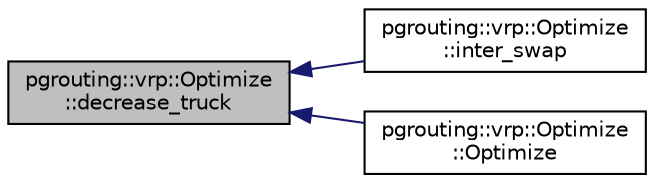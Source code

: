 digraph "pgrouting::vrp::Optimize::decrease_truck"
{
  edge [fontname="Helvetica",fontsize="10",labelfontname="Helvetica",labelfontsize="10"];
  node [fontname="Helvetica",fontsize="10",shape=record];
  rankdir="LR";
  Node280 [label="pgrouting::vrp::Optimize\l::decrease_truck",height=0.2,width=0.4,color="black", fillcolor="grey75", style="filled", fontcolor="black"];
  Node280 -> Node281 [dir="back",color="midnightblue",fontsize="10",style="solid",fontname="Helvetica"];
  Node281 [label="pgrouting::vrp::Optimize\l::inter_swap",height=0.2,width=0.4,color="black", fillcolor="white", style="filled",URL="$classpgrouting_1_1vrp_1_1Optimize.html#a8c70bf0623e2f035e5a17c44f65a182a"];
  Node280 -> Node282 [dir="back",color="midnightblue",fontsize="10",style="solid",fontname="Helvetica"];
  Node282 [label="pgrouting::vrp::Optimize\l::Optimize",height=0.2,width=0.4,color="black", fillcolor="white", style="filled",URL="$classpgrouting_1_1vrp_1_1Optimize.html#ac763f31b981d7a7d8f25ae029d8486f2"];
}
